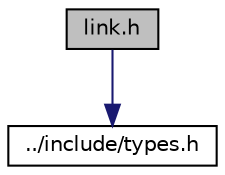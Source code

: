 digraph "link.h"
{
  edge [fontname="Helvetica",fontsize="10",labelfontname="Helvetica",labelfontsize="10"];
  node [fontname="Helvetica",fontsize="10",shape=record];
  Node1 [label="link.h",height=0.2,width=0.4,color="black", fillcolor="grey75", style="filled", fontcolor="black"];
  Node1 -> Node2 [color="midnightblue",fontsize="10",style="solid"];
  Node2 [label="../include/types.h",height=0.2,width=0.4,color="black", fillcolor="white", style="filled",URL="$types_8h.html",tooltip="Global typedefs. "];
}
